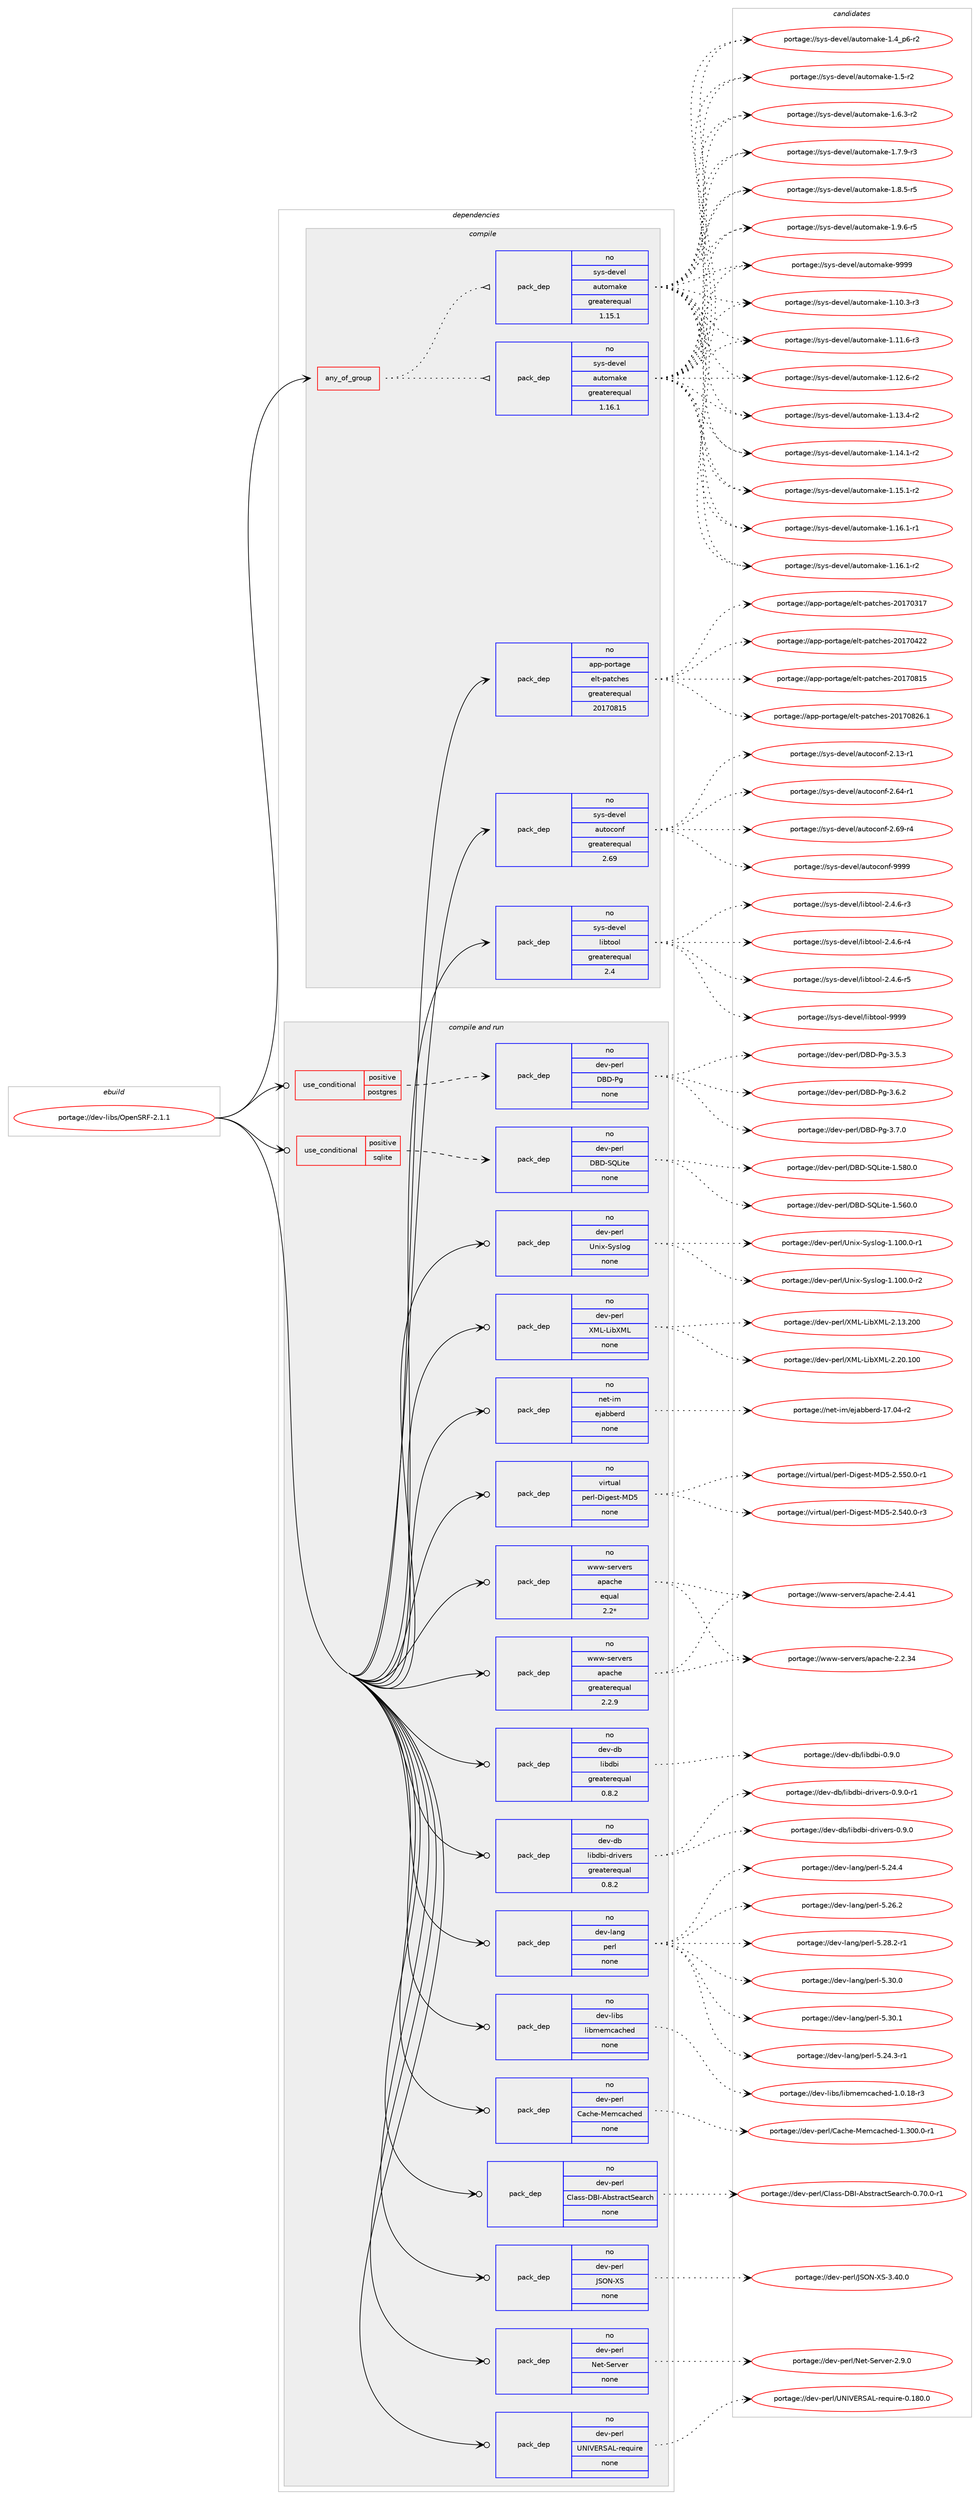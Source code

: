 digraph prolog {

# *************
# Graph options
# *************

newrank=true;
concentrate=true;
compound=true;
graph [rankdir=LR,fontname=Helvetica,fontsize=10,ranksep=1.5];#, ranksep=2.5, nodesep=0.2];
edge  [arrowhead=vee];
node  [fontname=Helvetica,fontsize=10];

# **********
# The ebuild
# **********

subgraph cluster_leftcol {
color=gray;
rank=same;
label=<<i>ebuild</i>>;
id [label="portage://dev-libs/OpenSRF-2.1.1", color=red, width=4, href="../dev-libs/OpenSRF-2.1.1.svg"];
}

# ****************
# The dependencies
# ****************

subgraph cluster_midcol {
color=gray;
label=<<i>dependencies</i>>;
subgraph cluster_compile {
fillcolor="#eeeeee";
style=filled;
label=<<i>compile</i>>;
subgraph any2829 {
dependency97534 [label=<<TABLE BORDER="0" CELLBORDER="1" CELLSPACING="0" CELLPADDING="4"><TR><TD CELLPADDING="10">any_of_group</TD></TR></TABLE>>, shape=none, color=red];subgraph pack74314 {
dependency97535 [label=<<TABLE BORDER="0" CELLBORDER="1" CELLSPACING="0" CELLPADDING="4" WIDTH="220"><TR><TD ROWSPAN="6" CELLPADDING="30">pack_dep</TD></TR><TR><TD WIDTH="110">no</TD></TR><TR><TD>sys-devel</TD></TR><TR><TD>automake</TD></TR><TR><TD>greaterequal</TD></TR><TR><TD>1.16.1</TD></TR></TABLE>>, shape=none, color=blue];
}
dependency97534:e -> dependency97535:w [weight=20,style="dotted",arrowhead="oinv"];
subgraph pack74315 {
dependency97536 [label=<<TABLE BORDER="0" CELLBORDER="1" CELLSPACING="0" CELLPADDING="4" WIDTH="220"><TR><TD ROWSPAN="6" CELLPADDING="30">pack_dep</TD></TR><TR><TD WIDTH="110">no</TD></TR><TR><TD>sys-devel</TD></TR><TR><TD>automake</TD></TR><TR><TD>greaterequal</TD></TR><TR><TD>1.15.1</TD></TR></TABLE>>, shape=none, color=blue];
}
dependency97534:e -> dependency97536:w [weight=20,style="dotted",arrowhead="oinv"];
}
id:e -> dependency97534:w [weight=20,style="solid",arrowhead="vee"];
subgraph pack74316 {
dependency97537 [label=<<TABLE BORDER="0" CELLBORDER="1" CELLSPACING="0" CELLPADDING="4" WIDTH="220"><TR><TD ROWSPAN="6" CELLPADDING="30">pack_dep</TD></TR><TR><TD WIDTH="110">no</TD></TR><TR><TD>app-portage</TD></TR><TR><TD>elt-patches</TD></TR><TR><TD>greaterequal</TD></TR><TR><TD>20170815</TD></TR></TABLE>>, shape=none, color=blue];
}
id:e -> dependency97537:w [weight=20,style="solid",arrowhead="vee"];
subgraph pack74317 {
dependency97538 [label=<<TABLE BORDER="0" CELLBORDER="1" CELLSPACING="0" CELLPADDING="4" WIDTH="220"><TR><TD ROWSPAN="6" CELLPADDING="30">pack_dep</TD></TR><TR><TD WIDTH="110">no</TD></TR><TR><TD>sys-devel</TD></TR><TR><TD>autoconf</TD></TR><TR><TD>greaterequal</TD></TR><TR><TD>2.69</TD></TR></TABLE>>, shape=none, color=blue];
}
id:e -> dependency97538:w [weight=20,style="solid",arrowhead="vee"];
subgraph pack74318 {
dependency97539 [label=<<TABLE BORDER="0" CELLBORDER="1" CELLSPACING="0" CELLPADDING="4" WIDTH="220"><TR><TD ROWSPAN="6" CELLPADDING="30">pack_dep</TD></TR><TR><TD WIDTH="110">no</TD></TR><TR><TD>sys-devel</TD></TR><TR><TD>libtool</TD></TR><TR><TD>greaterequal</TD></TR><TR><TD>2.4</TD></TR></TABLE>>, shape=none, color=blue];
}
id:e -> dependency97539:w [weight=20,style="solid",arrowhead="vee"];
}
subgraph cluster_compileandrun {
fillcolor="#eeeeee";
style=filled;
label=<<i>compile and run</i>>;
subgraph cond20334 {
dependency97540 [label=<<TABLE BORDER="0" CELLBORDER="1" CELLSPACING="0" CELLPADDING="4"><TR><TD ROWSPAN="3" CELLPADDING="10">use_conditional</TD></TR><TR><TD>positive</TD></TR><TR><TD>postgres</TD></TR></TABLE>>, shape=none, color=red];
subgraph pack74319 {
dependency97541 [label=<<TABLE BORDER="0" CELLBORDER="1" CELLSPACING="0" CELLPADDING="4" WIDTH="220"><TR><TD ROWSPAN="6" CELLPADDING="30">pack_dep</TD></TR><TR><TD WIDTH="110">no</TD></TR><TR><TD>dev-perl</TD></TR><TR><TD>DBD-Pg</TD></TR><TR><TD>none</TD></TR><TR><TD></TD></TR></TABLE>>, shape=none, color=blue];
}
dependency97540:e -> dependency97541:w [weight=20,style="dashed",arrowhead="vee"];
}
id:e -> dependency97540:w [weight=20,style="solid",arrowhead="odotvee"];
subgraph cond20335 {
dependency97542 [label=<<TABLE BORDER="0" CELLBORDER="1" CELLSPACING="0" CELLPADDING="4"><TR><TD ROWSPAN="3" CELLPADDING="10">use_conditional</TD></TR><TR><TD>positive</TD></TR><TR><TD>sqlite</TD></TR></TABLE>>, shape=none, color=red];
subgraph pack74320 {
dependency97543 [label=<<TABLE BORDER="0" CELLBORDER="1" CELLSPACING="0" CELLPADDING="4" WIDTH="220"><TR><TD ROWSPAN="6" CELLPADDING="30">pack_dep</TD></TR><TR><TD WIDTH="110">no</TD></TR><TR><TD>dev-perl</TD></TR><TR><TD>DBD-SQLite</TD></TR><TR><TD>none</TD></TR><TR><TD></TD></TR></TABLE>>, shape=none, color=blue];
}
dependency97542:e -> dependency97543:w [weight=20,style="dashed",arrowhead="vee"];
}
id:e -> dependency97542:w [weight=20,style="solid",arrowhead="odotvee"];
subgraph pack74321 {
dependency97544 [label=<<TABLE BORDER="0" CELLBORDER="1" CELLSPACING="0" CELLPADDING="4" WIDTH="220"><TR><TD ROWSPAN="6" CELLPADDING="30">pack_dep</TD></TR><TR><TD WIDTH="110">no</TD></TR><TR><TD>dev-db</TD></TR><TR><TD>libdbi</TD></TR><TR><TD>greaterequal</TD></TR><TR><TD>0.8.2</TD></TR></TABLE>>, shape=none, color=blue];
}
id:e -> dependency97544:w [weight=20,style="solid",arrowhead="odotvee"];
subgraph pack74322 {
dependency97545 [label=<<TABLE BORDER="0" CELLBORDER="1" CELLSPACING="0" CELLPADDING="4" WIDTH="220"><TR><TD ROWSPAN="6" CELLPADDING="30">pack_dep</TD></TR><TR><TD WIDTH="110">no</TD></TR><TR><TD>dev-db</TD></TR><TR><TD>libdbi-drivers</TD></TR><TR><TD>greaterequal</TD></TR><TR><TD>0.8.2</TD></TR></TABLE>>, shape=none, color=blue];
}
id:e -> dependency97545:w [weight=20,style="solid",arrowhead="odotvee"];
subgraph pack74323 {
dependency97546 [label=<<TABLE BORDER="0" CELLBORDER="1" CELLSPACING="0" CELLPADDING="4" WIDTH="220"><TR><TD ROWSPAN="6" CELLPADDING="30">pack_dep</TD></TR><TR><TD WIDTH="110">no</TD></TR><TR><TD>dev-lang</TD></TR><TR><TD>perl</TD></TR><TR><TD>none</TD></TR><TR><TD></TD></TR></TABLE>>, shape=none, color=blue];
}
id:e -> dependency97546:w [weight=20,style="solid",arrowhead="odotvee"];
subgraph pack74324 {
dependency97547 [label=<<TABLE BORDER="0" CELLBORDER="1" CELLSPACING="0" CELLPADDING="4" WIDTH="220"><TR><TD ROWSPAN="6" CELLPADDING="30">pack_dep</TD></TR><TR><TD WIDTH="110">no</TD></TR><TR><TD>dev-libs</TD></TR><TR><TD>libmemcached</TD></TR><TR><TD>none</TD></TR><TR><TD></TD></TR></TABLE>>, shape=none, color=blue];
}
id:e -> dependency97547:w [weight=20,style="solid",arrowhead="odotvee"];
subgraph pack74325 {
dependency97548 [label=<<TABLE BORDER="0" CELLBORDER="1" CELLSPACING="0" CELLPADDING="4" WIDTH="220"><TR><TD ROWSPAN="6" CELLPADDING="30">pack_dep</TD></TR><TR><TD WIDTH="110">no</TD></TR><TR><TD>dev-perl</TD></TR><TR><TD>Cache-Memcached</TD></TR><TR><TD>none</TD></TR><TR><TD></TD></TR></TABLE>>, shape=none, color=blue];
}
id:e -> dependency97548:w [weight=20,style="solid",arrowhead="odotvee"];
subgraph pack74326 {
dependency97549 [label=<<TABLE BORDER="0" CELLBORDER="1" CELLSPACING="0" CELLPADDING="4" WIDTH="220"><TR><TD ROWSPAN="6" CELLPADDING="30">pack_dep</TD></TR><TR><TD WIDTH="110">no</TD></TR><TR><TD>dev-perl</TD></TR><TR><TD>Class-DBI-AbstractSearch</TD></TR><TR><TD>none</TD></TR><TR><TD></TD></TR></TABLE>>, shape=none, color=blue];
}
id:e -> dependency97549:w [weight=20,style="solid",arrowhead="odotvee"];
subgraph pack74327 {
dependency97550 [label=<<TABLE BORDER="0" CELLBORDER="1" CELLSPACING="0" CELLPADDING="4" WIDTH="220"><TR><TD ROWSPAN="6" CELLPADDING="30">pack_dep</TD></TR><TR><TD WIDTH="110">no</TD></TR><TR><TD>dev-perl</TD></TR><TR><TD>JSON-XS</TD></TR><TR><TD>none</TD></TR><TR><TD></TD></TR></TABLE>>, shape=none, color=blue];
}
id:e -> dependency97550:w [weight=20,style="solid",arrowhead="odotvee"];
subgraph pack74328 {
dependency97551 [label=<<TABLE BORDER="0" CELLBORDER="1" CELLSPACING="0" CELLPADDING="4" WIDTH="220"><TR><TD ROWSPAN="6" CELLPADDING="30">pack_dep</TD></TR><TR><TD WIDTH="110">no</TD></TR><TR><TD>dev-perl</TD></TR><TR><TD>Net-Server</TD></TR><TR><TD>none</TD></TR><TR><TD></TD></TR></TABLE>>, shape=none, color=blue];
}
id:e -> dependency97551:w [weight=20,style="solid",arrowhead="odotvee"];
subgraph pack74329 {
dependency97552 [label=<<TABLE BORDER="0" CELLBORDER="1" CELLSPACING="0" CELLPADDING="4" WIDTH="220"><TR><TD ROWSPAN="6" CELLPADDING="30">pack_dep</TD></TR><TR><TD WIDTH="110">no</TD></TR><TR><TD>dev-perl</TD></TR><TR><TD>UNIVERSAL-require</TD></TR><TR><TD>none</TD></TR><TR><TD></TD></TR></TABLE>>, shape=none, color=blue];
}
id:e -> dependency97552:w [weight=20,style="solid",arrowhead="odotvee"];
subgraph pack74330 {
dependency97553 [label=<<TABLE BORDER="0" CELLBORDER="1" CELLSPACING="0" CELLPADDING="4" WIDTH="220"><TR><TD ROWSPAN="6" CELLPADDING="30">pack_dep</TD></TR><TR><TD WIDTH="110">no</TD></TR><TR><TD>dev-perl</TD></TR><TR><TD>Unix-Syslog</TD></TR><TR><TD>none</TD></TR><TR><TD></TD></TR></TABLE>>, shape=none, color=blue];
}
id:e -> dependency97553:w [weight=20,style="solid",arrowhead="odotvee"];
subgraph pack74331 {
dependency97554 [label=<<TABLE BORDER="0" CELLBORDER="1" CELLSPACING="0" CELLPADDING="4" WIDTH="220"><TR><TD ROWSPAN="6" CELLPADDING="30">pack_dep</TD></TR><TR><TD WIDTH="110">no</TD></TR><TR><TD>dev-perl</TD></TR><TR><TD>XML-LibXML</TD></TR><TR><TD>none</TD></TR><TR><TD></TD></TR></TABLE>>, shape=none, color=blue];
}
id:e -> dependency97554:w [weight=20,style="solid",arrowhead="odotvee"];
subgraph pack74332 {
dependency97555 [label=<<TABLE BORDER="0" CELLBORDER="1" CELLSPACING="0" CELLPADDING="4" WIDTH="220"><TR><TD ROWSPAN="6" CELLPADDING="30">pack_dep</TD></TR><TR><TD WIDTH="110">no</TD></TR><TR><TD>net-im</TD></TR><TR><TD>ejabberd</TD></TR><TR><TD>none</TD></TR><TR><TD></TD></TR></TABLE>>, shape=none, color=blue];
}
id:e -> dependency97555:w [weight=20,style="solid",arrowhead="odotvee"];
subgraph pack74333 {
dependency97556 [label=<<TABLE BORDER="0" CELLBORDER="1" CELLSPACING="0" CELLPADDING="4" WIDTH="220"><TR><TD ROWSPAN="6" CELLPADDING="30">pack_dep</TD></TR><TR><TD WIDTH="110">no</TD></TR><TR><TD>virtual</TD></TR><TR><TD>perl-Digest-MD5</TD></TR><TR><TD>none</TD></TR><TR><TD></TD></TR></TABLE>>, shape=none, color=blue];
}
id:e -> dependency97556:w [weight=20,style="solid",arrowhead="odotvee"];
subgraph pack74334 {
dependency97557 [label=<<TABLE BORDER="0" CELLBORDER="1" CELLSPACING="0" CELLPADDING="4" WIDTH="220"><TR><TD ROWSPAN="6" CELLPADDING="30">pack_dep</TD></TR><TR><TD WIDTH="110">no</TD></TR><TR><TD>www-servers</TD></TR><TR><TD>apache</TD></TR><TR><TD>equal</TD></TR><TR><TD>2.2*</TD></TR></TABLE>>, shape=none, color=blue];
}
id:e -> dependency97557:w [weight=20,style="solid",arrowhead="odotvee"];
subgraph pack74335 {
dependency97558 [label=<<TABLE BORDER="0" CELLBORDER="1" CELLSPACING="0" CELLPADDING="4" WIDTH="220"><TR><TD ROWSPAN="6" CELLPADDING="30">pack_dep</TD></TR><TR><TD WIDTH="110">no</TD></TR><TR><TD>www-servers</TD></TR><TR><TD>apache</TD></TR><TR><TD>greaterequal</TD></TR><TR><TD>2.2.9</TD></TR></TABLE>>, shape=none, color=blue];
}
id:e -> dependency97558:w [weight=20,style="solid",arrowhead="odotvee"];
}
subgraph cluster_run {
fillcolor="#eeeeee";
style=filled;
label=<<i>run</i>>;
}
}

# **************
# The candidates
# **************

subgraph cluster_choices {
rank=same;
color=gray;
label=<<i>candidates</i>>;

subgraph choice74314 {
color=black;
nodesep=1;
choiceportage11512111545100101118101108479711711611110997107101454946494846514511451 [label="portage://sys-devel/automake-1.10.3-r3", color=red, width=4,href="../sys-devel/automake-1.10.3-r3.svg"];
choiceportage11512111545100101118101108479711711611110997107101454946494946544511451 [label="portage://sys-devel/automake-1.11.6-r3", color=red, width=4,href="../sys-devel/automake-1.11.6-r3.svg"];
choiceportage11512111545100101118101108479711711611110997107101454946495046544511450 [label="portage://sys-devel/automake-1.12.6-r2", color=red, width=4,href="../sys-devel/automake-1.12.6-r2.svg"];
choiceportage11512111545100101118101108479711711611110997107101454946495146524511450 [label="portage://sys-devel/automake-1.13.4-r2", color=red, width=4,href="../sys-devel/automake-1.13.4-r2.svg"];
choiceportage11512111545100101118101108479711711611110997107101454946495246494511450 [label="portage://sys-devel/automake-1.14.1-r2", color=red, width=4,href="../sys-devel/automake-1.14.1-r2.svg"];
choiceportage11512111545100101118101108479711711611110997107101454946495346494511450 [label="portage://sys-devel/automake-1.15.1-r2", color=red, width=4,href="../sys-devel/automake-1.15.1-r2.svg"];
choiceportage11512111545100101118101108479711711611110997107101454946495446494511449 [label="portage://sys-devel/automake-1.16.1-r1", color=red, width=4,href="../sys-devel/automake-1.16.1-r1.svg"];
choiceportage11512111545100101118101108479711711611110997107101454946495446494511450 [label="portage://sys-devel/automake-1.16.1-r2", color=red, width=4,href="../sys-devel/automake-1.16.1-r2.svg"];
choiceportage115121115451001011181011084797117116111109971071014549465295112544511450 [label="portage://sys-devel/automake-1.4_p6-r2", color=red, width=4,href="../sys-devel/automake-1.4_p6-r2.svg"];
choiceportage11512111545100101118101108479711711611110997107101454946534511450 [label="portage://sys-devel/automake-1.5-r2", color=red, width=4,href="../sys-devel/automake-1.5-r2.svg"];
choiceportage115121115451001011181011084797117116111109971071014549465446514511450 [label="portage://sys-devel/automake-1.6.3-r2", color=red, width=4,href="../sys-devel/automake-1.6.3-r2.svg"];
choiceportage115121115451001011181011084797117116111109971071014549465546574511451 [label="portage://sys-devel/automake-1.7.9-r3", color=red, width=4,href="../sys-devel/automake-1.7.9-r3.svg"];
choiceportage115121115451001011181011084797117116111109971071014549465646534511453 [label="portage://sys-devel/automake-1.8.5-r5", color=red, width=4,href="../sys-devel/automake-1.8.5-r5.svg"];
choiceportage115121115451001011181011084797117116111109971071014549465746544511453 [label="portage://sys-devel/automake-1.9.6-r5", color=red, width=4,href="../sys-devel/automake-1.9.6-r5.svg"];
choiceportage115121115451001011181011084797117116111109971071014557575757 [label="portage://sys-devel/automake-9999", color=red, width=4,href="../sys-devel/automake-9999.svg"];
dependency97535:e -> choiceportage11512111545100101118101108479711711611110997107101454946494846514511451:w [style=dotted,weight="100"];
dependency97535:e -> choiceportage11512111545100101118101108479711711611110997107101454946494946544511451:w [style=dotted,weight="100"];
dependency97535:e -> choiceportage11512111545100101118101108479711711611110997107101454946495046544511450:w [style=dotted,weight="100"];
dependency97535:e -> choiceportage11512111545100101118101108479711711611110997107101454946495146524511450:w [style=dotted,weight="100"];
dependency97535:e -> choiceportage11512111545100101118101108479711711611110997107101454946495246494511450:w [style=dotted,weight="100"];
dependency97535:e -> choiceportage11512111545100101118101108479711711611110997107101454946495346494511450:w [style=dotted,weight="100"];
dependency97535:e -> choiceportage11512111545100101118101108479711711611110997107101454946495446494511449:w [style=dotted,weight="100"];
dependency97535:e -> choiceportage11512111545100101118101108479711711611110997107101454946495446494511450:w [style=dotted,weight="100"];
dependency97535:e -> choiceportage115121115451001011181011084797117116111109971071014549465295112544511450:w [style=dotted,weight="100"];
dependency97535:e -> choiceportage11512111545100101118101108479711711611110997107101454946534511450:w [style=dotted,weight="100"];
dependency97535:e -> choiceportage115121115451001011181011084797117116111109971071014549465446514511450:w [style=dotted,weight="100"];
dependency97535:e -> choiceportage115121115451001011181011084797117116111109971071014549465546574511451:w [style=dotted,weight="100"];
dependency97535:e -> choiceportage115121115451001011181011084797117116111109971071014549465646534511453:w [style=dotted,weight="100"];
dependency97535:e -> choiceportage115121115451001011181011084797117116111109971071014549465746544511453:w [style=dotted,weight="100"];
dependency97535:e -> choiceportage115121115451001011181011084797117116111109971071014557575757:w [style=dotted,weight="100"];
}
subgraph choice74315 {
color=black;
nodesep=1;
choiceportage11512111545100101118101108479711711611110997107101454946494846514511451 [label="portage://sys-devel/automake-1.10.3-r3", color=red, width=4,href="../sys-devel/automake-1.10.3-r3.svg"];
choiceportage11512111545100101118101108479711711611110997107101454946494946544511451 [label="portage://sys-devel/automake-1.11.6-r3", color=red, width=4,href="../sys-devel/automake-1.11.6-r3.svg"];
choiceportage11512111545100101118101108479711711611110997107101454946495046544511450 [label="portage://sys-devel/automake-1.12.6-r2", color=red, width=4,href="../sys-devel/automake-1.12.6-r2.svg"];
choiceportage11512111545100101118101108479711711611110997107101454946495146524511450 [label="portage://sys-devel/automake-1.13.4-r2", color=red, width=4,href="../sys-devel/automake-1.13.4-r2.svg"];
choiceportage11512111545100101118101108479711711611110997107101454946495246494511450 [label="portage://sys-devel/automake-1.14.1-r2", color=red, width=4,href="../sys-devel/automake-1.14.1-r2.svg"];
choiceportage11512111545100101118101108479711711611110997107101454946495346494511450 [label="portage://sys-devel/automake-1.15.1-r2", color=red, width=4,href="../sys-devel/automake-1.15.1-r2.svg"];
choiceportage11512111545100101118101108479711711611110997107101454946495446494511449 [label="portage://sys-devel/automake-1.16.1-r1", color=red, width=4,href="../sys-devel/automake-1.16.1-r1.svg"];
choiceportage11512111545100101118101108479711711611110997107101454946495446494511450 [label="portage://sys-devel/automake-1.16.1-r2", color=red, width=4,href="../sys-devel/automake-1.16.1-r2.svg"];
choiceportage115121115451001011181011084797117116111109971071014549465295112544511450 [label="portage://sys-devel/automake-1.4_p6-r2", color=red, width=4,href="../sys-devel/automake-1.4_p6-r2.svg"];
choiceportage11512111545100101118101108479711711611110997107101454946534511450 [label="portage://sys-devel/automake-1.5-r2", color=red, width=4,href="../sys-devel/automake-1.5-r2.svg"];
choiceportage115121115451001011181011084797117116111109971071014549465446514511450 [label="portage://sys-devel/automake-1.6.3-r2", color=red, width=4,href="../sys-devel/automake-1.6.3-r2.svg"];
choiceportage115121115451001011181011084797117116111109971071014549465546574511451 [label="portage://sys-devel/automake-1.7.9-r3", color=red, width=4,href="../sys-devel/automake-1.7.9-r3.svg"];
choiceportage115121115451001011181011084797117116111109971071014549465646534511453 [label="portage://sys-devel/automake-1.8.5-r5", color=red, width=4,href="../sys-devel/automake-1.8.5-r5.svg"];
choiceportage115121115451001011181011084797117116111109971071014549465746544511453 [label="portage://sys-devel/automake-1.9.6-r5", color=red, width=4,href="../sys-devel/automake-1.9.6-r5.svg"];
choiceportage115121115451001011181011084797117116111109971071014557575757 [label="portage://sys-devel/automake-9999", color=red, width=4,href="../sys-devel/automake-9999.svg"];
dependency97536:e -> choiceportage11512111545100101118101108479711711611110997107101454946494846514511451:w [style=dotted,weight="100"];
dependency97536:e -> choiceportage11512111545100101118101108479711711611110997107101454946494946544511451:w [style=dotted,weight="100"];
dependency97536:e -> choiceportage11512111545100101118101108479711711611110997107101454946495046544511450:w [style=dotted,weight="100"];
dependency97536:e -> choiceportage11512111545100101118101108479711711611110997107101454946495146524511450:w [style=dotted,weight="100"];
dependency97536:e -> choiceportage11512111545100101118101108479711711611110997107101454946495246494511450:w [style=dotted,weight="100"];
dependency97536:e -> choiceportage11512111545100101118101108479711711611110997107101454946495346494511450:w [style=dotted,weight="100"];
dependency97536:e -> choiceportage11512111545100101118101108479711711611110997107101454946495446494511449:w [style=dotted,weight="100"];
dependency97536:e -> choiceportage11512111545100101118101108479711711611110997107101454946495446494511450:w [style=dotted,weight="100"];
dependency97536:e -> choiceportage115121115451001011181011084797117116111109971071014549465295112544511450:w [style=dotted,weight="100"];
dependency97536:e -> choiceportage11512111545100101118101108479711711611110997107101454946534511450:w [style=dotted,weight="100"];
dependency97536:e -> choiceportage115121115451001011181011084797117116111109971071014549465446514511450:w [style=dotted,weight="100"];
dependency97536:e -> choiceportage115121115451001011181011084797117116111109971071014549465546574511451:w [style=dotted,weight="100"];
dependency97536:e -> choiceportage115121115451001011181011084797117116111109971071014549465646534511453:w [style=dotted,weight="100"];
dependency97536:e -> choiceportage115121115451001011181011084797117116111109971071014549465746544511453:w [style=dotted,weight="100"];
dependency97536:e -> choiceportage115121115451001011181011084797117116111109971071014557575757:w [style=dotted,weight="100"];
}
subgraph choice74316 {
color=black;
nodesep=1;
choiceportage97112112451121111141169710310147101108116451129711699104101115455048495548514955 [label="portage://app-portage/elt-patches-20170317", color=red, width=4,href="../app-portage/elt-patches-20170317.svg"];
choiceportage97112112451121111141169710310147101108116451129711699104101115455048495548525050 [label="portage://app-portage/elt-patches-20170422", color=red, width=4,href="../app-portage/elt-patches-20170422.svg"];
choiceportage97112112451121111141169710310147101108116451129711699104101115455048495548564953 [label="portage://app-portage/elt-patches-20170815", color=red, width=4,href="../app-portage/elt-patches-20170815.svg"];
choiceportage971121124511211111411697103101471011081164511297116991041011154550484955485650544649 [label="portage://app-portage/elt-patches-20170826.1", color=red, width=4,href="../app-portage/elt-patches-20170826.1.svg"];
dependency97537:e -> choiceportage97112112451121111141169710310147101108116451129711699104101115455048495548514955:w [style=dotted,weight="100"];
dependency97537:e -> choiceportage97112112451121111141169710310147101108116451129711699104101115455048495548525050:w [style=dotted,weight="100"];
dependency97537:e -> choiceportage97112112451121111141169710310147101108116451129711699104101115455048495548564953:w [style=dotted,weight="100"];
dependency97537:e -> choiceportage971121124511211111411697103101471011081164511297116991041011154550484955485650544649:w [style=dotted,weight="100"];
}
subgraph choice74317 {
color=black;
nodesep=1;
choiceportage1151211154510010111810110847971171161119911111010245504649514511449 [label="portage://sys-devel/autoconf-2.13-r1", color=red, width=4,href="../sys-devel/autoconf-2.13-r1.svg"];
choiceportage1151211154510010111810110847971171161119911111010245504654524511449 [label="portage://sys-devel/autoconf-2.64-r1", color=red, width=4,href="../sys-devel/autoconf-2.64-r1.svg"];
choiceportage1151211154510010111810110847971171161119911111010245504654574511452 [label="portage://sys-devel/autoconf-2.69-r4", color=red, width=4,href="../sys-devel/autoconf-2.69-r4.svg"];
choiceportage115121115451001011181011084797117116111991111101024557575757 [label="portage://sys-devel/autoconf-9999", color=red, width=4,href="../sys-devel/autoconf-9999.svg"];
dependency97538:e -> choiceportage1151211154510010111810110847971171161119911111010245504649514511449:w [style=dotted,weight="100"];
dependency97538:e -> choiceportage1151211154510010111810110847971171161119911111010245504654524511449:w [style=dotted,weight="100"];
dependency97538:e -> choiceportage1151211154510010111810110847971171161119911111010245504654574511452:w [style=dotted,weight="100"];
dependency97538:e -> choiceportage115121115451001011181011084797117116111991111101024557575757:w [style=dotted,weight="100"];
}
subgraph choice74318 {
color=black;
nodesep=1;
choiceportage1151211154510010111810110847108105981161111111084550465246544511451 [label="portage://sys-devel/libtool-2.4.6-r3", color=red, width=4,href="../sys-devel/libtool-2.4.6-r3.svg"];
choiceportage1151211154510010111810110847108105981161111111084550465246544511452 [label="portage://sys-devel/libtool-2.4.6-r4", color=red, width=4,href="../sys-devel/libtool-2.4.6-r4.svg"];
choiceportage1151211154510010111810110847108105981161111111084550465246544511453 [label="portage://sys-devel/libtool-2.4.6-r5", color=red, width=4,href="../sys-devel/libtool-2.4.6-r5.svg"];
choiceportage1151211154510010111810110847108105981161111111084557575757 [label="portage://sys-devel/libtool-9999", color=red, width=4,href="../sys-devel/libtool-9999.svg"];
dependency97539:e -> choiceportage1151211154510010111810110847108105981161111111084550465246544511451:w [style=dotted,weight="100"];
dependency97539:e -> choiceportage1151211154510010111810110847108105981161111111084550465246544511452:w [style=dotted,weight="100"];
dependency97539:e -> choiceportage1151211154510010111810110847108105981161111111084550465246544511453:w [style=dotted,weight="100"];
dependency97539:e -> choiceportage1151211154510010111810110847108105981161111111084557575757:w [style=dotted,weight="100"];
}
subgraph choice74319 {
color=black;
nodesep=1;
choiceportage10010111845112101114108476866684580103455146534651 [label="portage://dev-perl/DBD-Pg-3.5.3", color=red, width=4,href="../dev-perl/DBD-Pg-3.5.3.svg"];
choiceportage10010111845112101114108476866684580103455146544650 [label="portage://dev-perl/DBD-Pg-3.6.2", color=red, width=4,href="../dev-perl/DBD-Pg-3.6.2.svg"];
choiceportage10010111845112101114108476866684580103455146554648 [label="portage://dev-perl/DBD-Pg-3.7.0", color=red, width=4,href="../dev-perl/DBD-Pg-3.7.0.svg"];
dependency97541:e -> choiceportage10010111845112101114108476866684580103455146534651:w [style=dotted,weight="100"];
dependency97541:e -> choiceportage10010111845112101114108476866684580103455146544650:w [style=dotted,weight="100"];
dependency97541:e -> choiceportage10010111845112101114108476866684580103455146554648:w [style=dotted,weight="100"];
}
subgraph choice74320 {
color=black;
nodesep=1;
choiceportage1001011184511210111410847686668458381761051161014549465354484648 [label="portage://dev-perl/DBD-SQLite-1.560.0", color=red, width=4,href="../dev-perl/DBD-SQLite-1.560.0.svg"];
choiceportage1001011184511210111410847686668458381761051161014549465356484648 [label="portage://dev-perl/DBD-SQLite-1.580.0", color=red, width=4,href="../dev-perl/DBD-SQLite-1.580.0.svg"];
dependency97543:e -> choiceportage1001011184511210111410847686668458381761051161014549465354484648:w [style=dotted,weight="100"];
dependency97543:e -> choiceportage1001011184511210111410847686668458381761051161014549465356484648:w [style=dotted,weight="100"];
}
subgraph choice74321 {
color=black;
nodesep=1;
choiceportage1001011184510098471081059810098105454846574648 [label="portage://dev-db/libdbi-0.9.0", color=red, width=4,href="../dev-db/libdbi-0.9.0.svg"];
dependency97544:e -> choiceportage1001011184510098471081059810098105454846574648:w [style=dotted,weight="100"];
}
subgraph choice74322 {
color=black;
nodesep=1;
choiceportage100101118451009847108105981009810545100114105118101114115454846574648 [label="portage://dev-db/libdbi-drivers-0.9.0", color=red, width=4,href="../dev-db/libdbi-drivers-0.9.0.svg"];
choiceportage1001011184510098471081059810098105451001141051181011141154548465746484511449 [label="portage://dev-db/libdbi-drivers-0.9.0-r1", color=red, width=4,href="../dev-db/libdbi-drivers-0.9.0-r1.svg"];
dependency97545:e -> choiceportage100101118451009847108105981009810545100114105118101114115454846574648:w [style=dotted,weight="100"];
dependency97545:e -> choiceportage1001011184510098471081059810098105451001141051181011141154548465746484511449:w [style=dotted,weight="100"];
}
subgraph choice74323 {
color=black;
nodesep=1;
choiceportage100101118451089711010347112101114108455346505246514511449 [label="portage://dev-lang/perl-5.24.3-r1", color=red, width=4,href="../dev-lang/perl-5.24.3-r1.svg"];
choiceportage10010111845108971101034711210111410845534650524652 [label="portage://dev-lang/perl-5.24.4", color=red, width=4,href="../dev-lang/perl-5.24.4.svg"];
choiceportage10010111845108971101034711210111410845534650544650 [label="portage://dev-lang/perl-5.26.2", color=red, width=4,href="../dev-lang/perl-5.26.2.svg"];
choiceportage100101118451089711010347112101114108455346505646504511449 [label="portage://dev-lang/perl-5.28.2-r1", color=red, width=4,href="../dev-lang/perl-5.28.2-r1.svg"];
choiceportage10010111845108971101034711210111410845534651484648 [label="portage://dev-lang/perl-5.30.0", color=red, width=4,href="../dev-lang/perl-5.30.0.svg"];
choiceportage10010111845108971101034711210111410845534651484649 [label="portage://dev-lang/perl-5.30.1", color=red, width=4,href="../dev-lang/perl-5.30.1.svg"];
dependency97546:e -> choiceportage100101118451089711010347112101114108455346505246514511449:w [style=dotted,weight="100"];
dependency97546:e -> choiceportage10010111845108971101034711210111410845534650524652:w [style=dotted,weight="100"];
dependency97546:e -> choiceportage10010111845108971101034711210111410845534650544650:w [style=dotted,weight="100"];
dependency97546:e -> choiceportage100101118451089711010347112101114108455346505646504511449:w [style=dotted,weight="100"];
dependency97546:e -> choiceportage10010111845108971101034711210111410845534651484648:w [style=dotted,weight="100"];
dependency97546:e -> choiceportage10010111845108971101034711210111410845534651484649:w [style=dotted,weight="100"];
}
subgraph choice74324 {
color=black;
nodesep=1;
choiceportage10010111845108105981154710810598109101109999799104101100454946484649564511451 [label="portage://dev-libs/libmemcached-1.0.18-r3", color=red, width=4,href="../dev-libs/libmemcached-1.0.18-r3.svg"];
dependency97547:e -> choiceportage10010111845108105981154710810598109101109999799104101100454946484649564511451:w [style=dotted,weight="100"];
}
subgraph choice74325 {
color=black;
nodesep=1;
choiceportage1001011184511210111410847679799104101457710110999979910410110045494651484846484511449 [label="portage://dev-perl/Cache-Memcached-1.300.0-r1", color=red, width=4,href="../dev-perl/Cache-Memcached-1.300.0-r1.svg"];
dependency97548:e -> choiceportage1001011184511210111410847679799104101457710110999979910410110045494651484846484511449:w [style=dotted,weight="100"];
}
subgraph choice74326 {
color=black;
nodesep=1;
choiceportage10010111845112101114108476710897115115456866734565981151161149799116831019711499104454846554846484511449 [label="portage://dev-perl/Class-DBI-AbstractSearch-0.70.0-r1", color=red, width=4,href="../dev-perl/Class-DBI-AbstractSearch-0.70.0-r1.svg"];
dependency97549:e -> choiceportage10010111845112101114108476710897115115456866734565981151161149799116831019711499104454846554846484511449:w [style=dotted,weight="100"];
}
subgraph choice74327 {
color=black;
nodesep=1;
choiceportage10010111845112101114108477483797845888345514652484648 [label="portage://dev-perl/JSON-XS-3.40.0", color=red, width=4,href="../dev-perl/JSON-XS-3.40.0.svg"];
dependency97550:e -> choiceportage10010111845112101114108477483797845888345514652484648:w [style=dotted,weight="100"];
}
subgraph choice74328 {
color=black;
nodesep=1;
choiceportage1001011184511210111410847781011164583101114118101114455046574648 [label="portage://dev-perl/Net-Server-2.9.0", color=red, width=4,href="../dev-perl/Net-Server-2.9.0.svg"];
dependency97551:e -> choiceportage1001011184511210111410847781011164583101114118101114455046574648:w [style=dotted,weight="100"];
}
subgraph choice74329 {
color=black;
nodesep=1;
choiceportage1001011184511210111410847857873866982836576451141011131171051141014548464956484648 [label="portage://dev-perl/UNIVERSAL-require-0.180.0", color=red, width=4,href="../dev-perl/UNIVERSAL-require-0.180.0.svg"];
dependency97552:e -> choiceportage1001011184511210111410847857873866982836576451141011131171051141014548464956484648:w [style=dotted,weight="100"];
}
subgraph choice74330 {
color=black;
nodesep=1;
choiceportage100101118451121011141084785110105120458312111510811110345494649484846484511449 [label="portage://dev-perl/Unix-Syslog-1.100.0-r1", color=red, width=4,href="../dev-perl/Unix-Syslog-1.100.0-r1.svg"];
choiceportage100101118451121011141084785110105120458312111510811110345494649484846484511450 [label="portage://dev-perl/Unix-Syslog-1.100.0-r2", color=red, width=4,href="../dev-perl/Unix-Syslog-1.100.0-r2.svg"];
dependency97553:e -> choiceportage100101118451121011141084785110105120458312111510811110345494649484846484511449:w [style=dotted,weight="100"];
dependency97553:e -> choiceportage100101118451121011141084785110105120458312111510811110345494649484846484511450:w [style=dotted,weight="100"];
}
subgraph choice74331 {
color=black;
nodesep=1;
choiceportage1001011184511210111410847887776457610598887776455046495146504848 [label="portage://dev-perl/XML-LibXML-2.13.200", color=red, width=4,href="../dev-perl/XML-LibXML-2.13.200.svg"];
choiceportage1001011184511210111410847887776457610598887776455046504846494848 [label="portage://dev-perl/XML-LibXML-2.20.100", color=red, width=4,href="../dev-perl/XML-LibXML-2.20.100.svg"];
dependency97554:e -> choiceportage1001011184511210111410847887776457610598887776455046495146504848:w [style=dotted,weight="100"];
dependency97554:e -> choiceportage1001011184511210111410847887776457610598887776455046504846494848:w [style=dotted,weight="100"];
}
subgraph choice74332 {
color=black;
nodesep=1;
choiceportage11010111645105109471011069798981011141004549554648524511450 [label="portage://net-im/ejabberd-17.04-r2", color=red, width=4,href="../net-im/ejabberd-17.04-r2.svg"];
dependency97555:e -> choiceportage11010111645105109471011069798981011141004549554648524511450:w [style=dotted,weight="100"];
}
subgraph choice74333 {
color=black;
nodesep=1;
choiceportage118105114116117971084711210111410845681051031011151164577685345504653524846484511451 [label="portage://virtual/perl-Digest-MD5-2.540.0-r3", color=red, width=4,href="../virtual/perl-Digest-MD5-2.540.0-r3.svg"];
choiceportage118105114116117971084711210111410845681051031011151164577685345504653534846484511449 [label="portage://virtual/perl-Digest-MD5-2.550.0-r1", color=red, width=4,href="../virtual/perl-Digest-MD5-2.550.0-r1.svg"];
dependency97556:e -> choiceportage118105114116117971084711210111410845681051031011151164577685345504653524846484511451:w [style=dotted,weight="100"];
dependency97556:e -> choiceportage118105114116117971084711210111410845681051031011151164577685345504653534846484511449:w [style=dotted,weight="100"];
}
subgraph choice74334 {
color=black;
nodesep=1;
choiceportage119119119451151011141181011141154797112979910410145504650465152 [label="portage://www-servers/apache-2.2.34", color=red, width=4,href="../www-servers/apache-2.2.34.svg"];
choiceportage119119119451151011141181011141154797112979910410145504652465249 [label="portage://www-servers/apache-2.4.41", color=red, width=4,href="../www-servers/apache-2.4.41.svg"];
dependency97557:e -> choiceportage119119119451151011141181011141154797112979910410145504650465152:w [style=dotted,weight="100"];
dependency97557:e -> choiceportage119119119451151011141181011141154797112979910410145504652465249:w [style=dotted,weight="100"];
}
subgraph choice74335 {
color=black;
nodesep=1;
choiceportage119119119451151011141181011141154797112979910410145504650465152 [label="portage://www-servers/apache-2.2.34", color=red, width=4,href="../www-servers/apache-2.2.34.svg"];
choiceportage119119119451151011141181011141154797112979910410145504652465249 [label="portage://www-servers/apache-2.4.41", color=red, width=4,href="../www-servers/apache-2.4.41.svg"];
dependency97558:e -> choiceportage119119119451151011141181011141154797112979910410145504650465152:w [style=dotted,weight="100"];
dependency97558:e -> choiceportage119119119451151011141181011141154797112979910410145504652465249:w [style=dotted,weight="100"];
}
}

}
